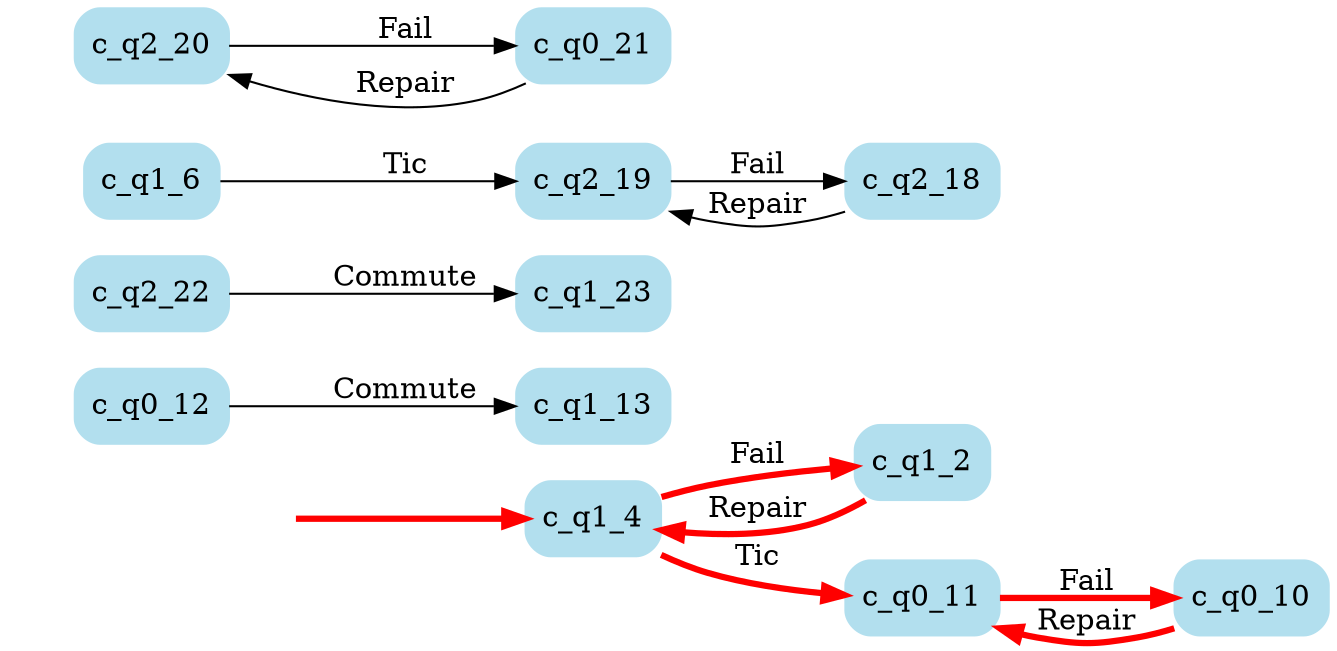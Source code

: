 digraph G {

	rankdir = LR;

	start_c_q1_4[style=invisible];

	node[shape=box, style="rounded, filled", color=lightblue2];

	c_q0_12[label="c_q0_12"];
	c_q1_13[label="c_q1_13"];
	c_q2_22[label="c_q2_22"];
	c_q1_6[label="c_q1_6"];
	c_q1_23[label="c_q1_23"];
	c_q1_2[label="c_q1_2"];
	c_q2_19[label="c_q2_19"];
	c_q0_10[label="c_q0_10"];
	c_q2_18[label="c_q2_18"];
	c_q2_20[label="c_q2_20"];
	c_q0_21[label="c_q0_21"];
	c_q0_11[label="c_q0_11"];
	c_q1_4[label="c_q1_4"];

	start_c_q1_4 -> c_q1_4[penwidth=3, color=red];
	c_q1_4 -> c_q1_2[label="Fail", penwidth=3, color=red];
	c_q1_2 -> c_q1_4[label="Repair", penwidth=3, color=red];
	c_q1_4 -> c_q0_11[label="Tic", penwidth=3, color=red];
	c_q1_6 -> c_q2_19[label="Tic"];
	c_q0_11 -> c_q0_10[label="Fail", penwidth=3, color=red];
	c_q0_10 -> c_q0_11[label="Repair", penwidth=3, color=red];
	c_q0_12 -> c_q1_13[label="Commute"];
	c_q0_21 -> c_q2_20[label="Repair"];
	c_q2_19 -> c_q2_18[label="Fail"];
	c_q2_18 -> c_q2_19[label="Repair"];
	c_q2_20 -> c_q0_21[label="Fail"];
	c_q2_22 -> c_q1_23[label="Commute"];

}